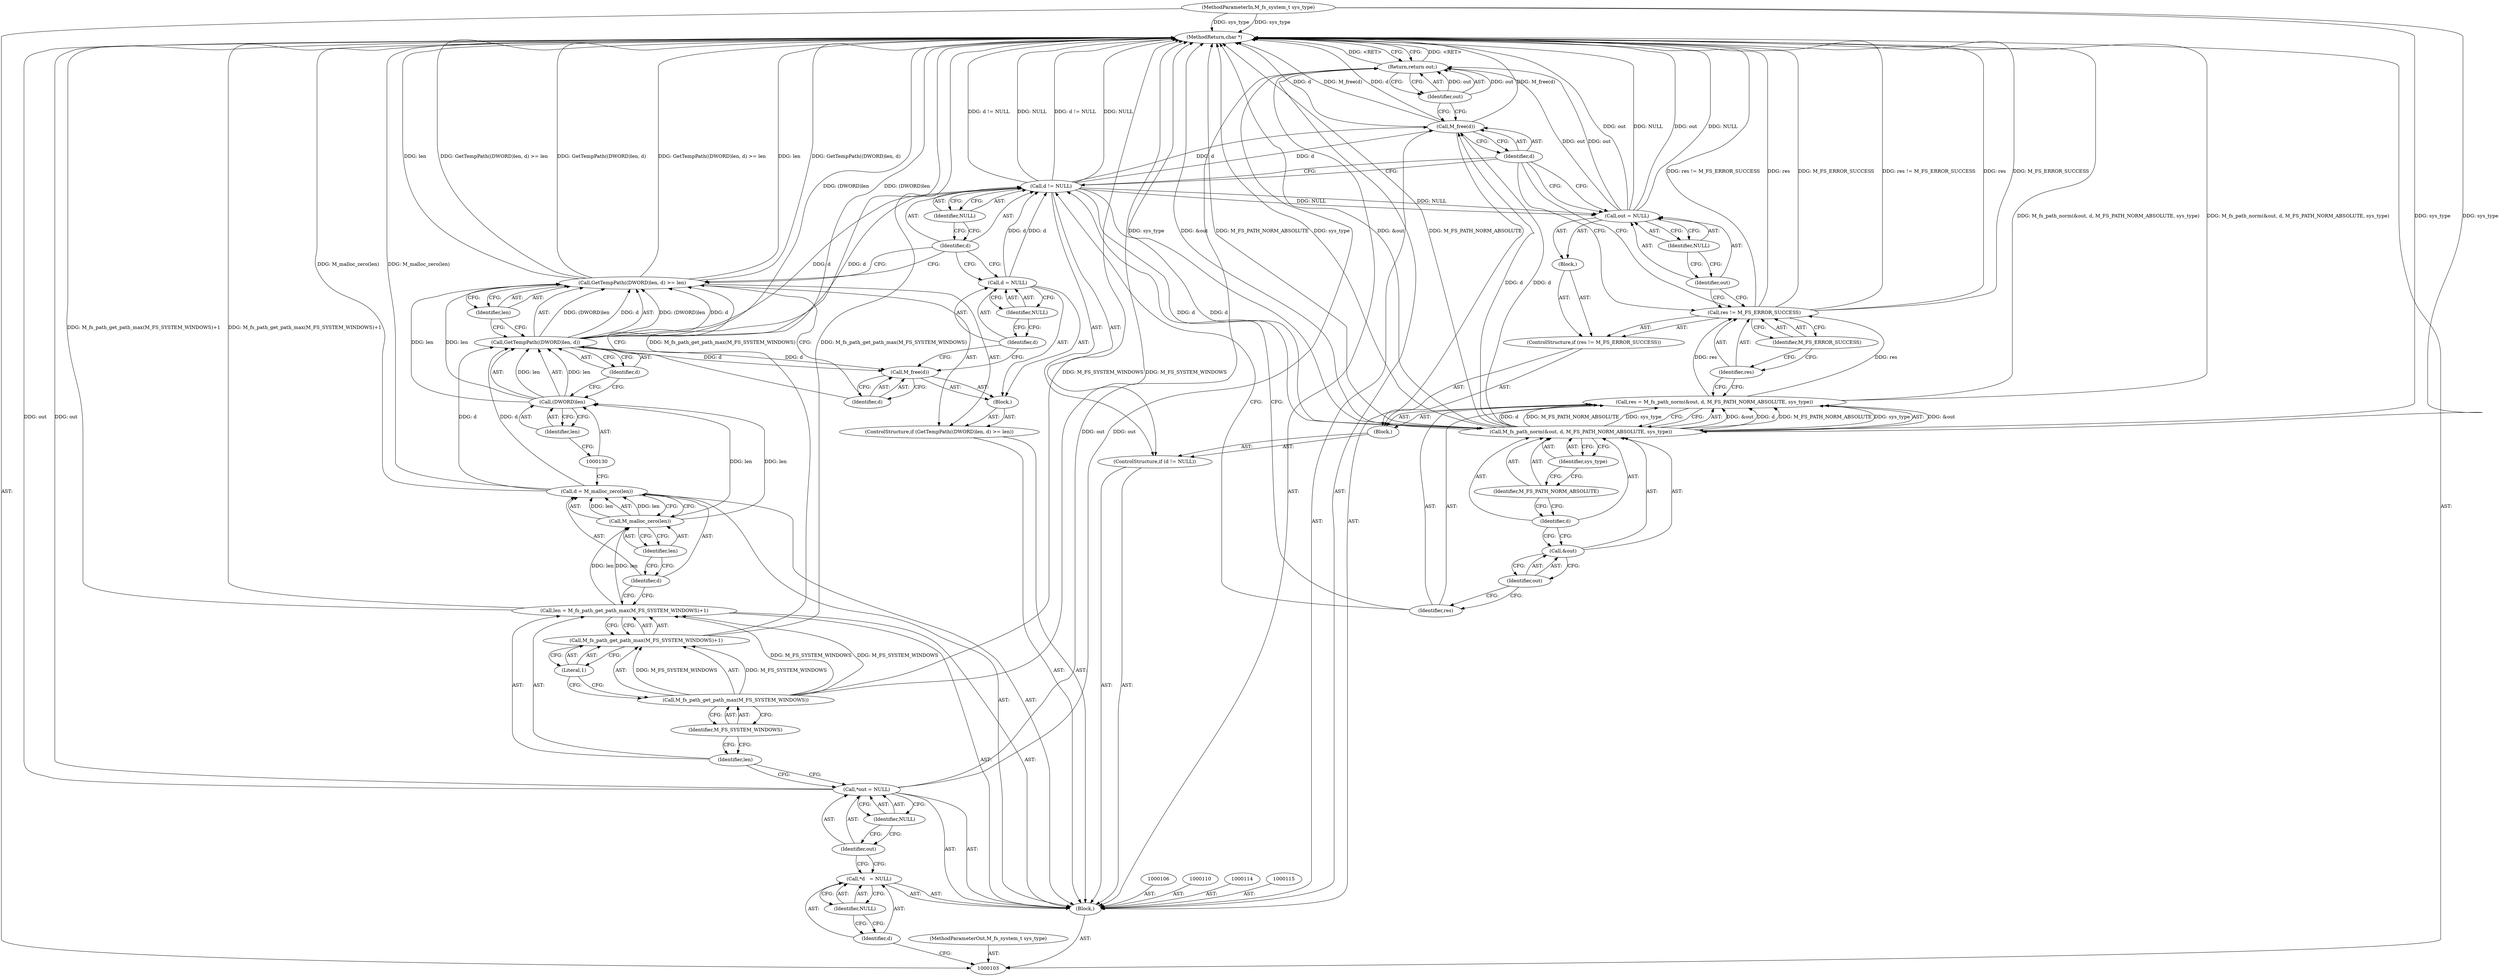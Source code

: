 digraph "1_mstdlib_db124b8f607dd0a40a9aef2d4d468fad433522a7_6" {
"1000165" [label="(MethodReturn,char *)"];
"1000104" [label="(MethodParameterIn,M_fs_system_t sys_type)"];
"1000227" [label="(MethodParameterOut,M_fs_system_t sys_type)"];
"1000126" [label="(ControlStructure,if (GetTempPath((DWORD)len, d) >= len))"];
"1000129" [label="(Call,(DWORD)len)"];
"1000131" [label="(Identifier,len)"];
"1000132" [label="(Identifier,d)"];
"1000133" [label="(Identifier,len)"];
"1000134" [label="(Block,)"];
"1000127" [label="(Call,GetTempPath((DWORD)len, d) >= len)"];
"1000128" [label="(Call,GetTempPath((DWORD)len, d))"];
"1000135" [label="(Call,M_free(d))"];
"1000136" [label="(Identifier,d)"];
"1000137" [label="(Call,d = NULL)"];
"1000138" [label="(Identifier,d)"];
"1000139" [label="(Identifier,NULL)"];
"1000105" [label="(Block,)"];
"1000107" [label="(Call,*d   = NULL)"];
"1000108" [label="(Identifier,d)"];
"1000109" [label="(Identifier,NULL)"];
"1000111" [label="(Call,*out = NULL)"];
"1000112" [label="(Identifier,out)"];
"1000113" [label="(Identifier,NULL)"];
"1000140" [label="(ControlStructure,if (d != NULL))"];
"1000143" [label="(Identifier,NULL)"];
"1000144" [label="(Block,)"];
"1000141" [label="(Call,d != NULL)"];
"1000142" [label="(Identifier,d)"];
"1000145" [label="(Call,res = M_fs_path_norm(&out, d, M_FS_PATH_NORM_ABSOLUTE, sys_type))"];
"1000146" [label="(Identifier,res)"];
"1000148" [label="(Call,&out)"];
"1000149" [label="(Identifier,out)"];
"1000150" [label="(Identifier,d)"];
"1000151" [label="(Identifier,M_FS_PATH_NORM_ABSOLUTE)"];
"1000152" [label="(Identifier,sys_type)"];
"1000147" [label="(Call,M_fs_path_norm(&out, d, M_FS_PATH_NORM_ABSOLUTE, sys_type))"];
"1000156" [label="(Identifier,M_FS_ERROR_SUCCESS)"];
"1000153" [label="(ControlStructure,if (res != M_FS_ERROR_SUCCESS))"];
"1000157" [label="(Block,)"];
"1000154" [label="(Call,res != M_FS_ERROR_SUCCESS)"];
"1000155" [label="(Identifier,res)"];
"1000158" [label="(Call,out = NULL)"];
"1000159" [label="(Identifier,out)"];
"1000160" [label="(Identifier,NULL)"];
"1000161" [label="(Call,M_free(d))"];
"1000162" [label="(Identifier,d)"];
"1000163" [label="(Return,return out;)"];
"1000164" [label="(Identifier,out)"];
"1000118" [label="(Call,M_fs_path_get_path_max(M_FS_SYSTEM_WINDOWS)+1)"];
"1000119" [label="(Call,M_fs_path_get_path_max(M_FS_SYSTEM_WINDOWS))"];
"1000120" [label="(Identifier,M_FS_SYSTEM_WINDOWS)"];
"1000121" [label="(Literal,1)"];
"1000116" [label="(Call,len = M_fs_path_get_path_max(M_FS_SYSTEM_WINDOWS)+1)"];
"1000117" [label="(Identifier,len)"];
"1000122" [label="(Call,d = M_malloc_zero(len))"];
"1000123" [label="(Identifier,d)"];
"1000125" [label="(Identifier,len)"];
"1000124" [label="(Call,M_malloc_zero(len))"];
"1000165" -> "1000103"  [label="AST: "];
"1000165" -> "1000163"  [label="CFG: "];
"1000158" -> "1000165"  [label="DDG: out"];
"1000158" -> "1000165"  [label="DDG: NULL"];
"1000104" -> "1000165"  [label="DDG: sys_type"];
"1000141" -> "1000165"  [label="DDG: d != NULL"];
"1000141" -> "1000165"  [label="DDG: NULL"];
"1000147" -> "1000165"  [label="DDG: sys_type"];
"1000147" -> "1000165"  [label="DDG: &out"];
"1000147" -> "1000165"  [label="DDG: M_FS_PATH_NORM_ABSOLUTE"];
"1000127" -> "1000165"  [label="DDG: GetTempPath((DWORD)len, d) >= len"];
"1000127" -> "1000165"  [label="DDG: len"];
"1000127" -> "1000165"  [label="DDG: GetTempPath((DWORD)len, d)"];
"1000116" -> "1000165"  [label="DDG: M_fs_path_get_path_max(M_FS_SYSTEM_WINDOWS)+1"];
"1000154" -> "1000165"  [label="DDG: res != M_FS_ERROR_SUCCESS"];
"1000154" -> "1000165"  [label="DDG: res"];
"1000154" -> "1000165"  [label="DDG: M_FS_ERROR_SUCCESS"];
"1000119" -> "1000165"  [label="DDG: M_FS_SYSTEM_WINDOWS"];
"1000118" -> "1000165"  [label="DDG: M_fs_path_get_path_max(M_FS_SYSTEM_WINDOWS)"];
"1000161" -> "1000165"  [label="DDG: d"];
"1000161" -> "1000165"  [label="DDG: M_free(d)"];
"1000122" -> "1000165"  [label="DDG: M_malloc_zero(len)"];
"1000128" -> "1000165"  [label="DDG: (DWORD)len"];
"1000111" -> "1000165"  [label="DDG: out"];
"1000145" -> "1000165"  [label="DDG: M_fs_path_norm(&out, d, M_FS_PATH_NORM_ABSOLUTE, sys_type)"];
"1000163" -> "1000165"  [label="DDG: <RET>"];
"1000104" -> "1000103"  [label="AST: "];
"1000104" -> "1000165"  [label="DDG: sys_type"];
"1000104" -> "1000147"  [label="DDG: sys_type"];
"1000227" -> "1000103"  [label="AST: "];
"1000126" -> "1000105"  [label="AST: "];
"1000127" -> "1000126"  [label="AST: "];
"1000134" -> "1000126"  [label="AST: "];
"1000129" -> "1000128"  [label="AST: "];
"1000129" -> "1000131"  [label="CFG: "];
"1000130" -> "1000129"  [label="AST: "];
"1000131" -> "1000129"  [label="AST: "];
"1000132" -> "1000129"  [label="CFG: "];
"1000129" -> "1000128"  [label="DDG: len"];
"1000124" -> "1000129"  [label="DDG: len"];
"1000129" -> "1000127"  [label="DDG: len"];
"1000131" -> "1000129"  [label="AST: "];
"1000131" -> "1000130"  [label="CFG: "];
"1000129" -> "1000131"  [label="CFG: "];
"1000132" -> "1000128"  [label="AST: "];
"1000132" -> "1000129"  [label="CFG: "];
"1000128" -> "1000132"  [label="CFG: "];
"1000133" -> "1000127"  [label="AST: "];
"1000133" -> "1000128"  [label="CFG: "];
"1000127" -> "1000133"  [label="CFG: "];
"1000134" -> "1000126"  [label="AST: "];
"1000135" -> "1000134"  [label="AST: "];
"1000137" -> "1000134"  [label="AST: "];
"1000127" -> "1000126"  [label="AST: "];
"1000127" -> "1000133"  [label="CFG: "];
"1000128" -> "1000127"  [label="AST: "];
"1000133" -> "1000127"  [label="AST: "];
"1000136" -> "1000127"  [label="CFG: "];
"1000142" -> "1000127"  [label="CFG: "];
"1000127" -> "1000165"  [label="DDG: GetTempPath((DWORD)len, d) >= len"];
"1000127" -> "1000165"  [label="DDG: len"];
"1000127" -> "1000165"  [label="DDG: GetTempPath((DWORD)len, d)"];
"1000128" -> "1000127"  [label="DDG: (DWORD)len"];
"1000128" -> "1000127"  [label="DDG: d"];
"1000129" -> "1000127"  [label="DDG: len"];
"1000128" -> "1000127"  [label="AST: "];
"1000128" -> "1000132"  [label="CFG: "];
"1000129" -> "1000128"  [label="AST: "];
"1000132" -> "1000128"  [label="AST: "];
"1000133" -> "1000128"  [label="CFG: "];
"1000128" -> "1000165"  [label="DDG: (DWORD)len"];
"1000128" -> "1000127"  [label="DDG: (DWORD)len"];
"1000128" -> "1000127"  [label="DDG: d"];
"1000129" -> "1000128"  [label="DDG: len"];
"1000122" -> "1000128"  [label="DDG: d"];
"1000128" -> "1000135"  [label="DDG: d"];
"1000128" -> "1000141"  [label="DDG: d"];
"1000135" -> "1000134"  [label="AST: "];
"1000135" -> "1000136"  [label="CFG: "];
"1000136" -> "1000135"  [label="AST: "];
"1000138" -> "1000135"  [label="CFG: "];
"1000128" -> "1000135"  [label="DDG: d"];
"1000136" -> "1000135"  [label="AST: "];
"1000136" -> "1000127"  [label="CFG: "];
"1000135" -> "1000136"  [label="CFG: "];
"1000137" -> "1000134"  [label="AST: "];
"1000137" -> "1000139"  [label="CFG: "];
"1000138" -> "1000137"  [label="AST: "];
"1000139" -> "1000137"  [label="AST: "];
"1000142" -> "1000137"  [label="CFG: "];
"1000137" -> "1000141"  [label="DDG: d"];
"1000138" -> "1000137"  [label="AST: "];
"1000138" -> "1000135"  [label="CFG: "];
"1000139" -> "1000138"  [label="CFG: "];
"1000139" -> "1000137"  [label="AST: "];
"1000139" -> "1000138"  [label="CFG: "];
"1000137" -> "1000139"  [label="CFG: "];
"1000105" -> "1000103"  [label="AST: "];
"1000106" -> "1000105"  [label="AST: "];
"1000107" -> "1000105"  [label="AST: "];
"1000110" -> "1000105"  [label="AST: "];
"1000111" -> "1000105"  [label="AST: "];
"1000114" -> "1000105"  [label="AST: "];
"1000115" -> "1000105"  [label="AST: "];
"1000116" -> "1000105"  [label="AST: "];
"1000122" -> "1000105"  [label="AST: "];
"1000126" -> "1000105"  [label="AST: "];
"1000140" -> "1000105"  [label="AST: "];
"1000161" -> "1000105"  [label="AST: "];
"1000163" -> "1000105"  [label="AST: "];
"1000107" -> "1000105"  [label="AST: "];
"1000107" -> "1000109"  [label="CFG: "];
"1000108" -> "1000107"  [label="AST: "];
"1000109" -> "1000107"  [label="AST: "];
"1000112" -> "1000107"  [label="CFG: "];
"1000108" -> "1000107"  [label="AST: "];
"1000108" -> "1000103"  [label="CFG: "];
"1000109" -> "1000108"  [label="CFG: "];
"1000109" -> "1000107"  [label="AST: "];
"1000109" -> "1000108"  [label="CFG: "];
"1000107" -> "1000109"  [label="CFG: "];
"1000111" -> "1000105"  [label="AST: "];
"1000111" -> "1000113"  [label="CFG: "];
"1000112" -> "1000111"  [label="AST: "];
"1000113" -> "1000111"  [label="AST: "];
"1000117" -> "1000111"  [label="CFG: "];
"1000111" -> "1000165"  [label="DDG: out"];
"1000111" -> "1000163"  [label="DDG: out"];
"1000112" -> "1000111"  [label="AST: "];
"1000112" -> "1000107"  [label="CFG: "];
"1000113" -> "1000112"  [label="CFG: "];
"1000113" -> "1000111"  [label="AST: "];
"1000113" -> "1000112"  [label="CFG: "];
"1000111" -> "1000113"  [label="CFG: "];
"1000140" -> "1000105"  [label="AST: "];
"1000141" -> "1000140"  [label="AST: "];
"1000144" -> "1000140"  [label="AST: "];
"1000143" -> "1000141"  [label="AST: "];
"1000143" -> "1000142"  [label="CFG: "];
"1000141" -> "1000143"  [label="CFG: "];
"1000144" -> "1000140"  [label="AST: "];
"1000145" -> "1000144"  [label="AST: "];
"1000153" -> "1000144"  [label="AST: "];
"1000141" -> "1000140"  [label="AST: "];
"1000141" -> "1000143"  [label="CFG: "];
"1000142" -> "1000141"  [label="AST: "];
"1000143" -> "1000141"  [label="AST: "];
"1000146" -> "1000141"  [label="CFG: "];
"1000162" -> "1000141"  [label="CFG: "];
"1000141" -> "1000165"  [label="DDG: d != NULL"];
"1000141" -> "1000165"  [label="DDG: NULL"];
"1000128" -> "1000141"  [label="DDG: d"];
"1000137" -> "1000141"  [label="DDG: d"];
"1000141" -> "1000147"  [label="DDG: d"];
"1000141" -> "1000158"  [label="DDG: NULL"];
"1000141" -> "1000161"  [label="DDG: d"];
"1000142" -> "1000141"  [label="AST: "];
"1000142" -> "1000137"  [label="CFG: "];
"1000142" -> "1000127"  [label="CFG: "];
"1000143" -> "1000142"  [label="CFG: "];
"1000145" -> "1000144"  [label="AST: "];
"1000145" -> "1000147"  [label="CFG: "];
"1000146" -> "1000145"  [label="AST: "];
"1000147" -> "1000145"  [label="AST: "];
"1000155" -> "1000145"  [label="CFG: "];
"1000145" -> "1000165"  [label="DDG: M_fs_path_norm(&out, d, M_FS_PATH_NORM_ABSOLUTE, sys_type)"];
"1000147" -> "1000145"  [label="DDG: &out"];
"1000147" -> "1000145"  [label="DDG: d"];
"1000147" -> "1000145"  [label="DDG: M_FS_PATH_NORM_ABSOLUTE"];
"1000147" -> "1000145"  [label="DDG: sys_type"];
"1000145" -> "1000154"  [label="DDG: res"];
"1000146" -> "1000145"  [label="AST: "];
"1000146" -> "1000141"  [label="CFG: "];
"1000149" -> "1000146"  [label="CFG: "];
"1000148" -> "1000147"  [label="AST: "];
"1000148" -> "1000149"  [label="CFG: "];
"1000149" -> "1000148"  [label="AST: "];
"1000150" -> "1000148"  [label="CFG: "];
"1000149" -> "1000148"  [label="AST: "];
"1000149" -> "1000146"  [label="CFG: "];
"1000148" -> "1000149"  [label="CFG: "];
"1000150" -> "1000147"  [label="AST: "];
"1000150" -> "1000148"  [label="CFG: "];
"1000151" -> "1000150"  [label="CFG: "];
"1000151" -> "1000147"  [label="AST: "];
"1000151" -> "1000150"  [label="CFG: "];
"1000152" -> "1000151"  [label="CFG: "];
"1000152" -> "1000147"  [label="AST: "];
"1000152" -> "1000151"  [label="CFG: "];
"1000147" -> "1000152"  [label="CFG: "];
"1000147" -> "1000145"  [label="AST: "];
"1000147" -> "1000152"  [label="CFG: "];
"1000148" -> "1000147"  [label="AST: "];
"1000150" -> "1000147"  [label="AST: "];
"1000151" -> "1000147"  [label="AST: "];
"1000152" -> "1000147"  [label="AST: "];
"1000145" -> "1000147"  [label="CFG: "];
"1000147" -> "1000165"  [label="DDG: sys_type"];
"1000147" -> "1000165"  [label="DDG: &out"];
"1000147" -> "1000165"  [label="DDG: M_FS_PATH_NORM_ABSOLUTE"];
"1000147" -> "1000145"  [label="DDG: &out"];
"1000147" -> "1000145"  [label="DDG: d"];
"1000147" -> "1000145"  [label="DDG: M_FS_PATH_NORM_ABSOLUTE"];
"1000147" -> "1000145"  [label="DDG: sys_type"];
"1000141" -> "1000147"  [label="DDG: d"];
"1000104" -> "1000147"  [label="DDG: sys_type"];
"1000147" -> "1000161"  [label="DDG: d"];
"1000156" -> "1000154"  [label="AST: "];
"1000156" -> "1000155"  [label="CFG: "];
"1000154" -> "1000156"  [label="CFG: "];
"1000153" -> "1000144"  [label="AST: "];
"1000154" -> "1000153"  [label="AST: "];
"1000157" -> "1000153"  [label="AST: "];
"1000157" -> "1000153"  [label="AST: "];
"1000158" -> "1000157"  [label="AST: "];
"1000154" -> "1000153"  [label="AST: "];
"1000154" -> "1000156"  [label="CFG: "];
"1000155" -> "1000154"  [label="AST: "];
"1000156" -> "1000154"  [label="AST: "];
"1000159" -> "1000154"  [label="CFG: "];
"1000162" -> "1000154"  [label="CFG: "];
"1000154" -> "1000165"  [label="DDG: res != M_FS_ERROR_SUCCESS"];
"1000154" -> "1000165"  [label="DDG: res"];
"1000154" -> "1000165"  [label="DDG: M_FS_ERROR_SUCCESS"];
"1000145" -> "1000154"  [label="DDG: res"];
"1000155" -> "1000154"  [label="AST: "];
"1000155" -> "1000145"  [label="CFG: "];
"1000156" -> "1000155"  [label="CFG: "];
"1000158" -> "1000157"  [label="AST: "];
"1000158" -> "1000160"  [label="CFG: "];
"1000159" -> "1000158"  [label="AST: "];
"1000160" -> "1000158"  [label="AST: "];
"1000162" -> "1000158"  [label="CFG: "];
"1000158" -> "1000165"  [label="DDG: out"];
"1000158" -> "1000165"  [label="DDG: NULL"];
"1000141" -> "1000158"  [label="DDG: NULL"];
"1000158" -> "1000163"  [label="DDG: out"];
"1000159" -> "1000158"  [label="AST: "];
"1000159" -> "1000154"  [label="CFG: "];
"1000160" -> "1000159"  [label="CFG: "];
"1000160" -> "1000158"  [label="AST: "];
"1000160" -> "1000159"  [label="CFG: "];
"1000158" -> "1000160"  [label="CFG: "];
"1000161" -> "1000105"  [label="AST: "];
"1000161" -> "1000162"  [label="CFG: "];
"1000162" -> "1000161"  [label="AST: "];
"1000164" -> "1000161"  [label="CFG: "];
"1000161" -> "1000165"  [label="DDG: d"];
"1000161" -> "1000165"  [label="DDG: M_free(d)"];
"1000141" -> "1000161"  [label="DDG: d"];
"1000147" -> "1000161"  [label="DDG: d"];
"1000162" -> "1000161"  [label="AST: "];
"1000162" -> "1000158"  [label="CFG: "];
"1000162" -> "1000154"  [label="CFG: "];
"1000162" -> "1000141"  [label="CFG: "];
"1000161" -> "1000162"  [label="CFG: "];
"1000163" -> "1000105"  [label="AST: "];
"1000163" -> "1000164"  [label="CFG: "];
"1000164" -> "1000163"  [label="AST: "];
"1000165" -> "1000163"  [label="CFG: "];
"1000163" -> "1000165"  [label="DDG: <RET>"];
"1000164" -> "1000163"  [label="DDG: out"];
"1000158" -> "1000163"  [label="DDG: out"];
"1000111" -> "1000163"  [label="DDG: out"];
"1000164" -> "1000163"  [label="AST: "];
"1000164" -> "1000161"  [label="CFG: "];
"1000163" -> "1000164"  [label="CFG: "];
"1000164" -> "1000163"  [label="DDG: out"];
"1000118" -> "1000116"  [label="AST: "];
"1000118" -> "1000121"  [label="CFG: "];
"1000119" -> "1000118"  [label="AST: "];
"1000121" -> "1000118"  [label="AST: "];
"1000116" -> "1000118"  [label="CFG: "];
"1000118" -> "1000165"  [label="DDG: M_fs_path_get_path_max(M_FS_SYSTEM_WINDOWS)"];
"1000119" -> "1000118"  [label="DDG: M_FS_SYSTEM_WINDOWS"];
"1000119" -> "1000118"  [label="AST: "];
"1000119" -> "1000120"  [label="CFG: "];
"1000120" -> "1000119"  [label="AST: "];
"1000121" -> "1000119"  [label="CFG: "];
"1000119" -> "1000165"  [label="DDG: M_FS_SYSTEM_WINDOWS"];
"1000119" -> "1000116"  [label="DDG: M_FS_SYSTEM_WINDOWS"];
"1000119" -> "1000118"  [label="DDG: M_FS_SYSTEM_WINDOWS"];
"1000120" -> "1000119"  [label="AST: "];
"1000120" -> "1000117"  [label="CFG: "];
"1000119" -> "1000120"  [label="CFG: "];
"1000121" -> "1000118"  [label="AST: "];
"1000121" -> "1000119"  [label="CFG: "];
"1000118" -> "1000121"  [label="CFG: "];
"1000116" -> "1000105"  [label="AST: "];
"1000116" -> "1000118"  [label="CFG: "];
"1000117" -> "1000116"  [label="AST: "];
"1000118" -> "1000116"  [label="AST: "];
"1000123" -> "1000116"  [label="CFG: "];
"1000116" -> "1000165"  [label="DDG: M_fs_path_get_path_max(M_FS_SYSTEM_WINDOWS)+1"];
"1000119" -> "1000116"  [label="DDG: M_FS_SYSTEM_WINDOWS"];
"1000116" -> "1000124"  [label="DDG: len"];
"1000117" -> "1000116"  [label="AST: "];
"1000117" -> "1000111"  [label="CFG: "];
"1000120" -> "1000117"  [label="CFG: "];
"1000122" -> "1000105"  [label="AST: "];
"1000122" -> "1000124"  [label="CFG: "];
"1000123" -> "1000122"  [label="AST: "];
"1000124" -> "1000122"  [label="AST: "];
"1000130" -> "1000122"  [label="CFG: "];
"1000122" -> "1000165"  [label="DDG: M_malloc_zero(len)"];
"1000124" -> "1000122"  [label="DDG: len"];
"1000122" -> "1000128"  [label="DDG: d"];
"1000123" -> "1000122"  [label="AST: "];
"1000123" -> "1000116"  [label="CFG: "];
"1000125" -> "1000123"  [label="CFG: "];
"1000125" -> "1000124"  [label="AST: "];
"1000125" -> "1000123"  [label="CFG: "];
"1000124" -> "1000125"  [label="CFG: "];
"1000124" -> "1000122"  [label="AST: "];
"1000124" -> "1000125"  [label="CFG: "];
"1000125" -> "1000124"  [label="AST: "];
"1000122" -> "1000124"  [label="CFG: "];
"1000124" -> "1000122"  [label="DDG: len"];
"1000116" -> "1000124"  [label="DDG: len"];
"1000124" -> "1000129"  [label="DDG: len"];
}
